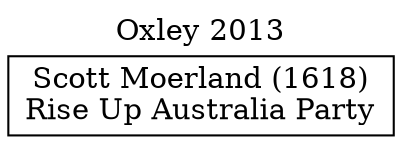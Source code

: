 // House preference flow
digraph "Scott Moerland (1618)_Oxley_2013" {
	graph [label="Oxley 2013" labelloc=t mclimit=10]
	node [shape=box]
	"Scott Moerland (1618)" [label="Scott Moerland (1618)
Rise Up Australia Party"]
}
